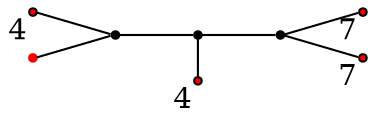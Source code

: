 graph diagram {
node [shape=point,color=black];
rankdir = LR;
subgraph subdiagram {
2 -- 1 -- 3;
}
{5,6} -- 2;
{rank=same;1 -- 4};
3 -- {8,7};
4 [fillcolor=red,xlabel=4];
5 [fillcolor=red,xlabel=4];
6 [color=red];
7 [fillcolor=red,xlabel=7];
8 [fillcolor=red,xlabel=7];
}
